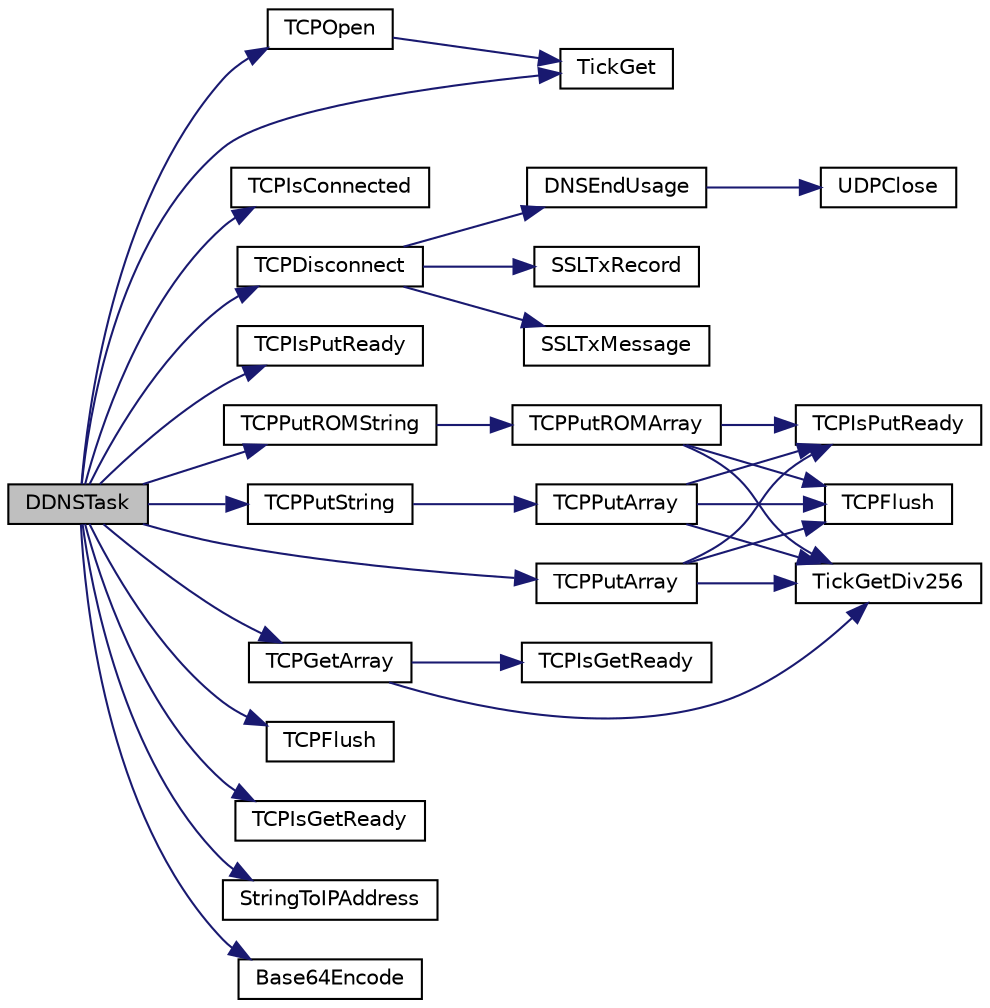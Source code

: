 digraph "DDNSTask"
{
  edge [fontname="Helvetica",fontsize="10",labelfontname="Helvetica",labelfontsize="10"];
  node [fontname="Helvetica",fontsize="10",shape=record];
  rankdir="LR";
  Node1 [label="DDNSTask",height=0.2,width=0.4,color="black", fillcolor="grey75", style="filled", fontcolor="black"];
  Node1 -> Node2 [color="midnightblue",fontsize="10",style="solid",fontname="Helvetica"];
  Node2 [label="TickGet",height=0.2,width=0.4,color="black", fillcolor="white", style="filled",URL="$_tick_8h.html#a035d1d3f8afdca7abedf588ee1b20af0"];
  Node1 -> Node3 [color="midnightblue",fontsize="10",style="solid",fontname="Helvetica"];
  Node3 [label="TCPOpen",height=0.2,width=0.4,color="black", fillcolor="white", style="filled",URL="$_t_c_p_8h.html#a7b763068bda0dba69136cc2f9ed88aa9"];
  Node3 -> Node2 [color="midnightblue",fontsize="10",style="solid",fontname="Helvetica"];
  Node1 -> Node4 [color="midnightblue",fontsize="10",style="solid",fontname="Helvetica"];
  Node4 [label="TCPIsConnected",height=0.2,width=0.4,color="black", fillcolor="white", style="filled",URL="$_t_c_p_8h.html#afd4cf67bce7972d9e528bc05bcabc226"];
  Node1 -> Node5 [color="midnightblue",fontsize="10",style="solid",fontname="Helvetica"];
  Node5 [label="TCPDisconnect",height=0.2,width=0.4,color="black", fillcolor="white", style="filled",URL="$_t_c_p_8h.html#aacb150778e6f5cf748b05b0e0568f30e"];
  Node5 -> Node6 [color="midnightblue",fontsize="10",style="solid",fontname="Helvetica"];
  Node6 [label="DNSEndUsage",height=0.2,width=0.4,color="black", fillcolor="white", style="filled",URL="$_d_n_s_8h.html#a27e8ba4b66a0d78061be23911cd3a426"];
  Node6 -> Node7 [color="midnightblue",fontsize="10",style="solid",fontname="Helvetica"];
  Node7 [label="UDPClose",height=0.2,width=0.4,color="black", fillcolor="white", style="filled",URL="$_u_d_p_8h.html#ab324430d82f92d41aec441f45ddf7d0f"];
  Node5 -> Node8 [color="midnightblue",fontsize="10",style="solid",fontname="Helvetica"];
  Node8 [label="SSLTxRecord",height=0.2,width=0.4,color="black", fillcolor="white", style="filled",URL="$_s_s_l_8h.html#a1cef416e587e77f9aeda9fbe53edf3ed"];
  Node5 -> Node9 [color="midnightblue",fontsize="10",style="solid",fontname="Helvetica"];
  Node9 [label="SSLTxMessage",height=0.2,width=0.4,color="black", fillcolor="white", style="filled",URL="$_s_s_l_8h.html#ae047f0c0ce6b7f6cdc5fe8098bfef8ee"];
  Node1 -> Node10 [color="midnightblue",fontsize="10",style="solid",fontname="Helvetica"];
  Node10 [label="TCPIsPutReady",height=0.2,width=0.4,color="black", fillcolor="white", style="filled",URL="$_t_c_p_8h.html#a10e1123d9bd8d1d94a6b9e10c2e8176c"];
  Node1 -> Node11 [color="midnightblue",fontsize="10",style="solid",fontname="Helvetica"];
  Node11 [label="TCPPutROMString",height=0.2,width=0.4,color="black", fillcolor="white", style="filled",URL="$_t_c_p_8h.html#acd403ab0bd5ee4808c8fe86213b1192f"];
  Node11 -> Node12 [color="midnightblue",fontsize="10",style="solid",fontname="Helvetica"];
  Node12 [label="TCPPutROMArray",height=0.2,width=0.4,color="black", fillcolor="white", style="filled",URL="$_t_c_p_8c.html#a78d22c72df366276a2ed1908e2337093"];
  Node12 -> Node13 [color="midnightblue",fontsize="10",style="solid",fontname="Helvetica"];
  Node13 [label="TCPIsPutReady",height=0.2,width=0.4,color="black", fillcolor="white", style="filled",URL="$_t_c_p_8c.html#a10e1123d9bd8d1d94a6b9e10c2e8176c"];
  Node12 -> Node14 [color="midnightblue",fontsize="10",style="solid",fontname="Helvetica"];
  Node14 [label="TCPFlush",height=0.2,width=0.4,color="black", fillcolor="white", style="filled",URL="$_t_c_p_8c.html#a01c3ec541c50e1d0422f8b6e26e8a25b"];
  Node12 -> Node15 [color="midnightblue",fontsize="10",style="solid",fontname="Helvetica"];
  Node15 [label="TickGetDiv256",height=0.2,width=0.4,color="black", fillcolor="white", style="filled",URL="$_tick_8h.html#a8f71f847e48f802c831fb86c7fb8326a"];
  Node1 -> Node16 [color="midnightblue",fontsize="10",style="solid",fontname="Helvetica"];
  Node16 [label="TCPPutString",height=0.2,width=0.4,color="black", fillcolor="white", style="filled",URL="$_t_c_p_8h.html#a5d7346fc0457f4ccec99236c8e49e91d"];
  Node16 -> Node17 [color="midnightblue",fontsize="10",style="solid",fontname="Helvetica"];
  Node17 [label="TCPPutArray",height=0.2,width=0.4,color="black", fillcolor="white", style="filled",URL="$_t_c_p_8c.html#af1873020d1122b2f2c79e8c2f590fe19"];
  Node17 -> Node13 [color="midnightblue",fontsize="10",style="solid",fontname="Helvetica"];
  Node17 -> Node14 [color="midnightblue",fontsize="10",style="solid",fontname="Helvetica"];
  Node17 -> Node15 [color="midnightblue",fontsize="10",style="solid",fontname="Helvetica"];
  Node1 -> Node18 [color="midnightblue",fontsize="10",style="solid",fontname="Helvetica"];
  Node18 [label="TCPFlush",height=0.2,width=0.4,color="black", fillcolor="white", style="filled",URL="$_t_c_p_8h.html#a01c3ec541c50e1d0422f8b6e26e8a25b"];
  Node1 -> Node19 [color="midnightblue",fontsize="10",style="solid",fontname="Helvetica"];
  Node19 [label="TCPIsGetReady",height=0.2,width=0.4,color="black", fillcolor="white", style="filled",URL="$_t_c_p_8h.html#a9fbb66288f62395d4b85180958dc3f85"];
  Node1 -> Node20 [color="midnightblue",fontsize="10",style="solid",fontname="Helvetica"];
  Node20 [label="TCPGetArray",height=0.2,width=0.4,color="black", fillcolor="white", style="filled",URL="$_t_c_p_8h.html#afcce2e17242d8eb1448966cbdd12eb3f"];
  Node20 -> Node21 [color="midnightblue",fontsize="10",style="solid",fontname="Helvetica"];
  Node21 [label="TCPIsGetReady",height=0.2,width=0.4,color="black", fillcolor="white", style="filled",URL="$_t_c_p_8c.html#a9fbb66288f62395d4b85180958dc3f85"];
  Node20 -> Node15 [color="midnightblue",fontsize="10",style="solid",fontname="Helvetica"];
  Node1 -> Node22 [color="midnightblue",fontsize="10",style="solid",fontname="Helvetica"];
  Node22 [label="StringToIPAddress",height=0.2,width=0.4,color="black", fillcolor="white", style="filled",URL="$_helpers_8h.html#a63d18fd1e058bbb10a115a407393b619"];
  Node1 -> Node23 [color="midnightblue",fontsize="10",style="solid",fontname="Helvetica"];
  Node23 [label="Base64Encode",height=0.2,width=0.4,color="black", fillcolor="white", style="filled",URL="$_helpers_8h.html#a169466750a3d507f735dc7a9a42091e0"];
  Node1 -> Node24 [color="midnightblue",fontsize="10",style="solid",fontname="Helvetica"];
  Node24 [label="TCPPutArray",height=0.2,width=0.4,color="black", fillcolor="white", style="filled",URL="$_t_c_p_8h.html#a4a136ac435439c2ec4eddf4b547f29c6"];
  Node24 -> Node13 [color="midnightblue",fontsize="10",style="solid",fontname="Helvetica"];
  Node24 -> Node14 [color="midnightblue",fontsize="10",style="solid",fontname="Helvetica"];
  Node24 -> Node15 [color="midnightblue",fontsize="10",style="solid",fontname="Helvetica"];
}
